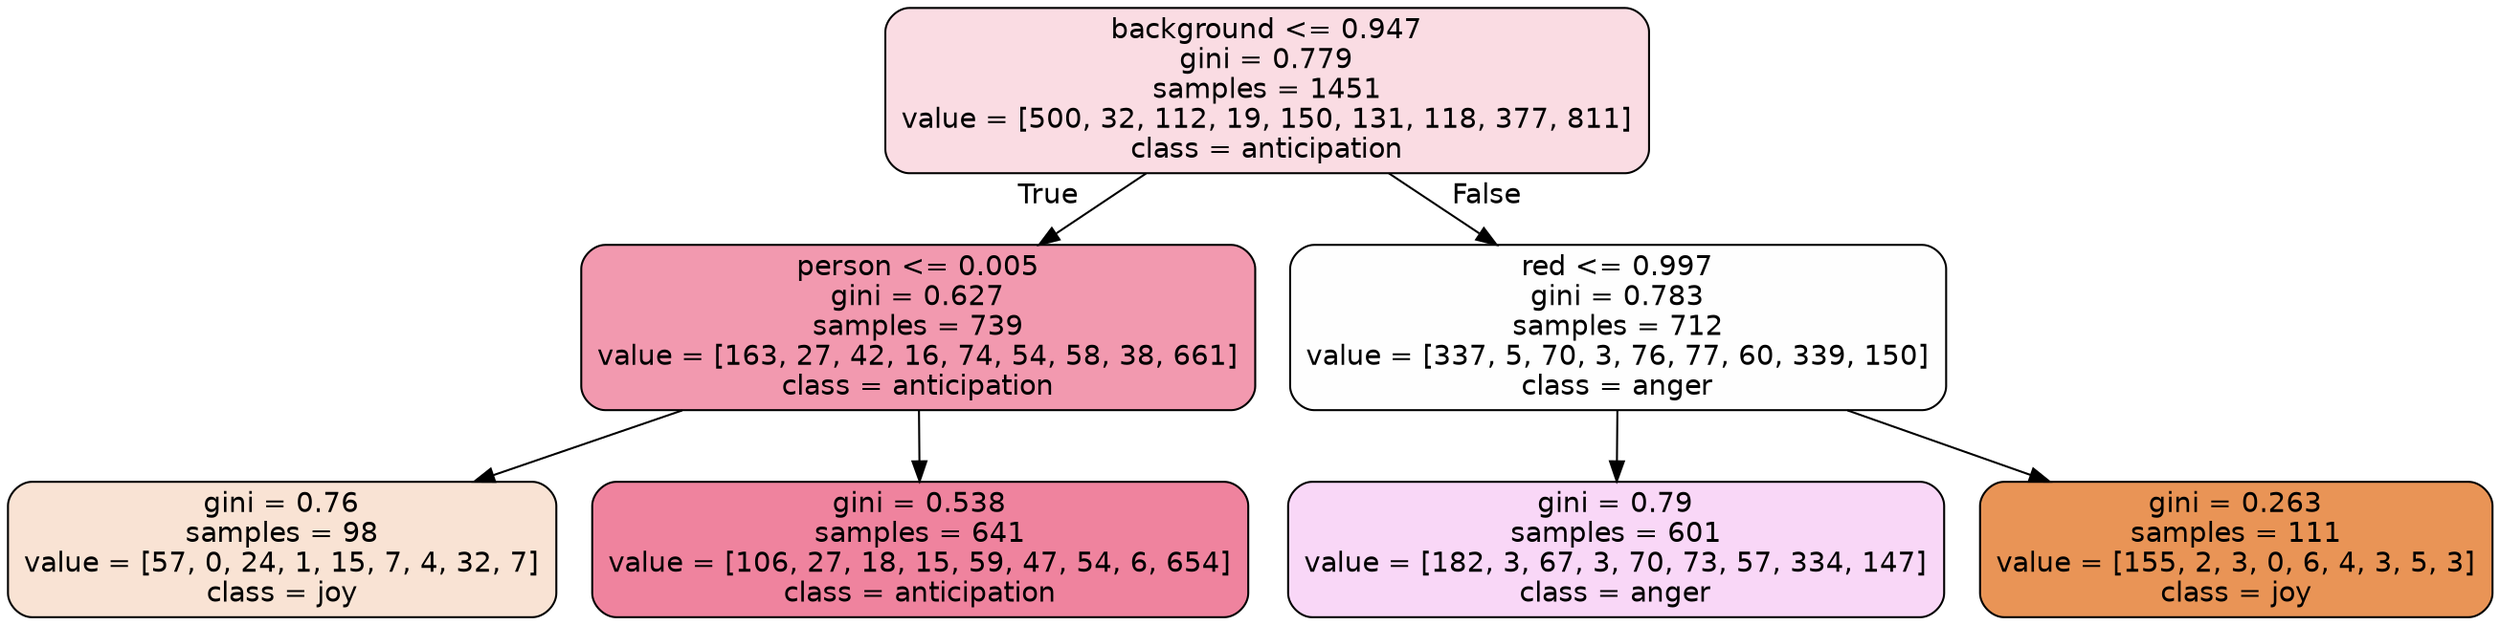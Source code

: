 digraph Tree {
node [shape=box, style="filled, rounded", color="black", fontname=helvetica] ;
edge [fontname=helvetica] ;
0 [label="background <= 0.947\ngini = 0.779\nsamples = 1451\nvalue = [500, 32, 112, 19, 150, 131, 118, 377, 811]\nclass = anticipation", fillcolor="#e539642d"] ;
1 [label="person <= 0.005\ngini = 0.627\nsamples = 739\nvalue = [163, 27, 42, 16, 74, 54, 58, 38, 661]\nclass = anticipation", fillcolor="#e5396483"] ;
0 -> 1 [labeldistance=2.5, labelangle=45, headlabel="True"] ;
2 [label="gini = 0.76\nsamples = 98\nvalue = [57, 0, 24, 1, 15, 7, 4, 32, 7]\nclass = joy", fillcolor="#e5813937"] ;
1 -> 2 ;
3 [label="gini = 0.538\nsamples = 641\nvalue = [106, 27, 18, 15, 59, 47, 54, 6, 654]\nclass = anticipation", fillcolor="#e539649f"] ;
1 -> 3 ;
4 [label="red <= 0.997\ngini = 0.783\nsamples = 712\nvalue = [337, 5, 70, 3, 76, 77, 60, 339, 150]\nclass = anger", fillcolor="#e539d701"] ;
0 -> 4 [labeldistance=2.5, labelangle=-45, headlabel="False"] ;
5 [label="gini = 0.79\nsamples = 601\nvalue = [182, 3, 67, 3, 70, 73, 57, 334, 147]\nclass = anger", fillcolor="#e539d733"] ;
4 -> 5 ;
6 [label="gini = 0.263\nsamples = 111\nvalue = [155, 2, 3, 0, 6, 4, 3, 5, 3]\nclass = joy", fillcolor="#e58139d9"] ;
4 -> 6 ;
}